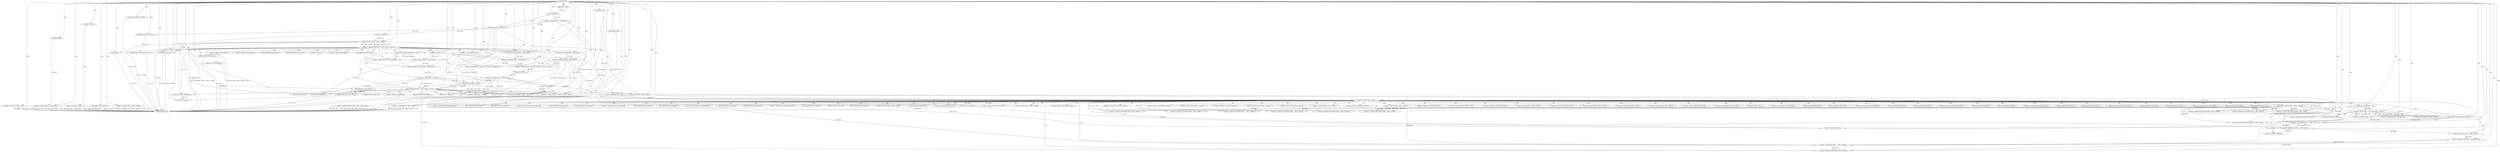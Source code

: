 digraph "FUN1" {  
"8" [label = <(METHOD,FUN1)<SUB>1</SUB>> ]
"322" [label = <(METHOD_RETURN,ANY)<SUB>1</SUB>> ]
"9" [label = <(PARAM,VAR1 *VAR2)<SUB>1</SUB>> ]
"10" [label = <(PARAM,Window VAR3)<SUB>1</SUB>> ]
"11" [label = <(PARAM,Bool VAR4)<SUB>1</SUB>> ]
"12" [label = <(PARAM,int *VAR5)<SUB>1</SUB>> ]
"15" [label = <(&lt;operator&gt;.assignment,*VAR7 = FUN2(VAR2))<SUB>3</SUB>> ]
"33" [label = <(&lt;operator&gt;.assignment,*VAR25 = NULL)<SUB>12</SUB>> ]
"37" [label = <(FUN3,FUN3 (VAR2, VAR7, NULL))<SUB>15</SUB>> ]
"41" [label = <(&lt;operator&gt;.assignment,*VAR5 = -1)<SUB>17</SUB>> ]
"46" [label = <(FUN4,FUN4 (VAR2))<SUB>19</SUB>> ]
"48" [label = <(FUN5,FUN5 (VAR28, VAR10))<SUB>20</SUB>> ]
"51" [label = <(&lt;operator&gt;.assignment,VAR10-&gt;VAR29 = VAR7-&gt;VAR30-&gt;VAR31)<SUB>21</SUB>> ]
"60" [label = <(&lt;operator&gt;.assignment,VAR10-&gt;VAR32 = VAR33)<SUB>22</SUB>> ]
"65" [label = <(&lt;operator&gt;.assignment,VAR10-&gt;VAR3 = VAR3)<SUB>23</SUB>> ]
"70" [label = <(&lt;operator&gt;.assignment,VAR10-&gt;VAR4 = VAR4)<SUB>24</SUB>> ]
"93" [label = <(&lt;operator&gt;.assignment,VAR11 = (long) VAR8.VAR36 &lt;&lt; 2)<SUB>52</SUB>> ]
"102" [label = <(&lt;operator&gt;.assignment,VAR14 = VAR8.VAR5)<SUB>53</SUB>> ]
"107" [label = <(&lt;operator&gt;.assignment,VAR15 = VAR8.VAR37)<SUB>54</SUB>> ]
"112" [label = <(&lt;operator&gt;.assignment,VAR13 = VAR14 * sizeof (VAR24) + VAR15 * sizeof...)<SUB>55</SUB>> ]
"123" [label = <(&lt;operator&gt;.assignment,VAR18 = VAR19 = FUN9 (VAR12))<SUB>57</SUB>> ]
"129" [label = <(&lt;operator&gt;.assignment,VAR25 = FUN9 (VAR13))<SUB>58</SUB>> ]
"156" [label = <(FUN12,FUN12(VAR2, VAR18, VAR12))<SUB>69</SUB>> ]
"160" [label = <(&lt;operator&gt;.assignment,VAR27 = (VAR26 *) (VAR25 + VAR14))<SUB>71</SUB>> ]
"320" [label = <(FUN10,FUN10(VAR19))<SUB>93</SUB>> ]
"76" [label = <(&lt;operator&gt;.logicalNot,!FUN6 (VAR2, (VAR34 *) &amp;VAR8, 0, VAR35))<SUB>26</SUB>> ]
"134" [label = <(&lt;operator&gt;.logicalOr,VAR18 == NULL || VAR25 == NULL)<SUB>60</SUB>> ]
"172" [label = <(&lt;operator&gt;.lessThan,VAR16 &lt; VAR14)<SUB>73</SUB>> ]
"175" [label = <(&lt;operator&gt;.postIncrement,VAR16++)<SUB>73</SUB>> ]
"17" [label = <(FUN2,FUN2(VAR2))<SUB>3</SUB>> ]
"44" [label = <(&lt;operator&gt;.minus,-1)<SUB>17</SUB>> ]
"86" [label = <(FUN7,FUN7 (VAR2))<SUB>28</SUB>> ]
"88" [label = <(FUN8,FUN8 ())<SUB>29</SUB>> ]
"89" [label = <(RETURN,return NULL;,return NULL;)<SUB>30</SUB>> ]
"95" [label = <(&lt;operator&gt;.shiftLeft,(long) VAR8.VAR36 &lt;&lt; 2)<SUB>52</SUB>> ]
"114" [label = <(&lt;operator&gt;.addition,VAR14 * sizeof (VAR24) + VAR15 * sizeof(VAR26))<SUB>55</SUB>> ]
"125" [label = <(&lt;operator&gt;.assignment,VAR19 = FUN9 (VAR12))<SUB>57</SUB>> ]
"131" [label = <(FUN9,FUN9 (VAR13))<SUB>58</SUB>> ]
"142" [label = <(FUN10,FUN10(VAR18))<SUB>61</SUB>> ]
"144" [label = <(FUN10,FUN10(VAR25))<SUB>62</SUB>> ]
"146" [label = <(FUN11,FUN11 (VAR2, VAR8.VAR36))<SUB>63</SUB>> ]
"151" [label = <(FUN7,FUN7 (VAR2))<SUB>64</SUB>> ]
"153" [label = <(FUN8,FUN8 ())<SUB>65</SUB>> ]
"154" [label = <(RETURN,return NULL;,return NULL;)<SUB>66</SUB>> ]
"162" [label = <(&lt;operator&gt;.cast,(VAR26 *) (VAR25 + VAR14))<SUB>71</SUB>> ]
"169" [label = <(&lt;operator&gt;.assignment,VAR16 = 0)<SUB>73</SUB>> ]
"178" [label = <(&lt;operator&gt;.assignment,VAR21 = (VAR20 *) VAR18)<SUB>74</SUB>> ]
"183" [label = <(&lt;operator&gt;.assignment,VAR25[VAR16].VAR38 = VAR21-&gt;VAR38)<SUB>75</SUB>> ]
"192" [label = <(&lt;operator&gt;.assignment,VAR25[VAR16].VAR39 = VAR21-&gt;VAR39)<SUB>76</SUB>> ]
"201" [label = <(&lt;operator&gt;.assignment,VAR25[VAR16].VAR40 = VAR21-&gt;VAR40)<SUB>77</SUB>> ]
"210" [label = <(&lt;operator&gt;.assignment,VAR25[VAR16].VAR15 = VAR21-&gt;VAR15)<SUB>78</SUB>> ]
"219" [label = <(&lt;operator&gt;.assignment,VAR25[VAR16].VAR41 = VAR21-&gt;VAR41)<SUB>79</SUB>> ]
"228" [label = <(&lt;operator&gt;.assignment,VAR25[VAR16].VAR42 = VAR21-&gt;VAR42)<SUB>80</SUB>> ]
"237" [label = <(&lt;operator&gt;.assignment,VAR25[VAR16].VAR43 = VAR21-&gt;VAR43)<SUB>81</SUB>> ]
"246" [label = <(&lt;operator&gt;.assignment,VAR25[VAR16].VAR44 = VAR21-&gt;VAR44)<SUB>82</SUB>> ]
"255" [label = <(&lt;operator&gt;.assignment,VAR25[VAR16].VAR45 = VAR21-&gt;VAR46)<SUB>83</SUB>> ]
"264" [label = <(&lt;operator&gt;.assignment,VAR25[VAR16].VAR47 = VAR21-&gt;VAR48)<SUB>84</SUB>> ]
"273" [label = <(&lt;operator&gt;.assignment,VAR25[VAR16].VAR49 = VAR27)<SUB>85</SUB>> ]
"280" [label = <(&lt;operator&gt;.assignmentPlus,VAR18 += FUN13 (VAR20))<SUB>86</SUB>> ]
"284" [label = <(&lt;operator&gt;.assignment,VAR23 = (VAR22 *) VAR18)<SUB>87</SUB>> ]
"308" [label = <(&lt;operator&gt;.assignmentPlus,VAR27 += VAR21-&gt;VAR15)<SUB>90</SUB>> ]
"313" [label = <(&lt;operator&gt;.assignmentPlus,VAR18 += VAR21-&gt;VAR15 * 4)<SUB>91</SUB>> ]
"77" [label = <(FUN6,FUN6 (VAR2, (VAR34 *) &amp;VAR8, 0, VAR35))<SUB>26</SUB>> ]
"90" [label = <(IDENTIFIER,NULL,return NULL;)<SUB>30</SUB>> ]
"96" [label = <(&lt;operator&gt;.cast,(long) VAR8.VAR36)<SUB>52</SUB>> ]
"115" [label = <(&lt;operator&gt;.multiplication,VAR14 * sizeof (VAR24))<SUB>55</SUB>> ]
"119" [label = <(&lt;operator&gt;.multiplication,VAR15 * sizeof(VAR26))<SUB>55</SUB>> ]
"127" [label = <(FUN9,FUN9 (VAR12))<SUB>57</SUB>> ]
"135" [label = <(&lt;operator&gt;.equals,VAR18 == NULL)<SUB>60</SUB>> ]
"138" [label = <(&lt;operator&gt;.equals,VAR25 == NULL)<SUB>60</SUB>> ]
"155" [label = <(IDENTIFIER,NULL,return NULL;)<SUB>66</SUB>> ]
"164" [label = <(&lt;operator&gt;.addition,VAR25 + VAR14)<SUB>71</SUB>> ]
"294" [label = <(&lt;operator&gt;.lessThan,VAR17 &lt; VAR21-&gt;VAR15)<SUB>88</SUB>> ]
"299" [label = <(&lt;operator&gt;.postIncrement,VAR17++)<SUB>88</SUB>> ]
"301" [label = <(&lt;operator&gt;.assignment,VAR27[VAR17] = VAR23[VAR17])<SUB>89</SUB>> ]
"79" [label = <(&lt;operator&gt;.cast,(VAR34 *) &amp;VAR8)<SUB>26</SUB>> ]
"117" [label = <(&lt;operator&gt;.sizeOf,sizeof (VAR24))<SUB>55</SUB>> ]
"121" [label = <(&lt;operator&gt;.sizeOf,sizeof(VAR26))<SUB>55</SUB>> ]
"180" [label = <(&lt;operator&gt;.cast,(VAR20 *) VAR18)<SUB>74</SUB>> ]
"282" [label = <(FUN13,FUN13 (VAR20))<SUB>86</SUB>> ]
"286" [label = <(&lt;operator&gt;.cast,(VAR22 *) VAR18)<SUB>87</SUB>> ]
"291" [label = <(&lt;operator&gt;.assignment,VAR17 = 0)<SUB>88</SUB>> ]
"315" [label = <(&lt;operator&gt;.multiplication,VAR21-&gt;VAR15 * 4)<SUB>91</SUB>> ]
"104" [label = <(&lt;operator&gt;.fieldAccess,VAR8.VAR5)<SUB>53</SUB>> ]
"109" [label = <(&lt;operator&gt;.fieldAccess,VAR8.VAR37)<SUB>54</SUB>> ]
"106" [label = <(FIELD_IDENTIFIER,VAR5,VAR5)<SUB>53</SUB>> ]
"111" [label = <(FIELD_IDENTIFIER,VAR37,VAR37)<SUB>54</SUB>> ]
"163" [label = <(UNKNOWN,VAR26 *,VAR26 *)<SUB>71</SUB>> ]
"97" [label = <(UNKNOWN,long,long)<SUB>52</SUB>> ]
"98" [label = <(&lt;operator&gt;.fieldAccess,VAR8.VAR36)<SUB>52</SUB>> ]
"148" [label = <(&lt;operator&gt;.fieldAccess,VAR8.VAR36)<SUB>63</SUB>> ]
"184" [label = <(&lt;operator&gt;.fieldAccess,VAR25[VAR16].VAR38)<SUB>75</SUB>> ]
"189" [label = <(&lt;operator&gt;.indirectFieldAccess,VAR21-&gt;VAR38)<SUB>75</SUB>> ]
"193" [label = <(&lt;operator&gt;.fieldAccess,VAR25[VAR16].VAR39)<SUB>76</SUB>> ]
"198" [label = <(&lt;operator&gt;.indirectFieldAccess,VAR21-&gt;VAR39)<SUB>76</SUB>> ]
"202" [label = <(&lt;operator&gt;.fieldAccess,VAR25[VAR16].VAR40)<SUB>77</SUB>> ]
"207" [label = <(&lt;operator&gt;.indirectFieldAccess,VAR21-&gt;VAR40)<SUB>77</SUB>> ]
"211" [label = <(&lt;operator&gt;.fieldAccess,VAR25[VAR16].VAR15)<SUB>78</SUB>> ]
"216" [label = <(&lt;operator&gt;.indirectFieldAccess,VAR21-&gt;VAR15)<SUB>78</SUB>> ]
"220" [label = <(&lt;operator&gt;.fieldAccess,VAR25[VAR16].VAR41)<SUB>79</SUB>> ]
"225" [label = <(&lt;operator&gt;.indirectFieldAccess,VAR21-&gt;VAR41)<SUB>79</SUB>> ]
"229" [label = <(&lt;operator&gt;.fieldAccess,VAR25[VAR16].VAR42)<SUB>80</SUB>> ]
"234" [label = <(&lt;operator&gt;.indirectFieldAccess,VAR21-&gt;VAR42)<SUB>80</SUB>> ]
"238" [label = <(&lt;operator&gt;.fieldAccess,VAR25[VAR16].VAR43)<SUB>81</SUB>> ]
"243" [label = <(&lt;operator&gt;.indirectFieldAccess,VAR21-&gt;VAR43)<SUB>81</SUB>> ]
"247" [label = <(&lt;operator&gt;.fieldAccess,VAR25[VAR16].VAR44)<SUB>82</SUB>> ]
"252" [label = <(&lt;operator&gt;.indirectFieldAccess,VAR21-&gt;VAR44)<SUB>82</SUB>> ]
"256" [label = <(&lt;operator&gt;.fieldAccess,VAR25[VAR16].VAR45)<SUB>83</SUB>> ]
"261" [label = <(&lt;operator&gt;.indirectFieldAccess,VAR21-&gt;VAR46)<SUB>83</SUB>> ]
"265" [label = <(&lt;operator&gt;.fieldAccess,VAR25[VAR16].VAR47)<SUB>84</SUB>> ]
"270" [label = <(&lt;operator&gt;.indirectFieldAccess,VAR21-&gt;VAR48)<SUB>84</SUB>> ]
"274" [label = <(&lt;operator&gt;.fieldAccess,VAR25[VAR16].VAR49)<SUB>85</SUB>> ]
"310" [label = <(&lt;operator&gt;.indirectFieldAccess,VAR21-&gt;VAR15)<SUB>90</SUB>> ]
"100" [label = <(FIELD_IDENTIFIER,VAR36,VAR36)<SUB>52</SUB>> ]
"150" [label = <(FIELD_IDENTIFIER,VAR36,VAR36)<SUB>63</SUB>> ]
"181" [label = <(UNKNOWN,VAR20 *,VAR20 *)<SUB>74</SUB>> ]
"185" [label = <(&lt;operator&gt;.indirectIndexAccess,VAR25[VAR16])<SUB>75</SUB>> ]
"188" [label = <(FIELD_IDENTIFIER,VAR38,VAR38)<SUB>75</SUB>> ]
"191" [label = <(FIELD_IDENTIFIER,VAR38,VAR38)<SUB>75</SUB>> ]
"194" [label = <(&lt;operator&gt;.indirectIndexAccess,VAR25[VAR16])<SUB>76</SUB>> ]
"197" [label = <(FIELD_IDENTIFIER,VAR39,VAR39)<SUB>76</SUB>> ]
"200" [label = <(FIELD_IDENTIFIER,VAR39,VAR39)<SUB>76</SUB>> ]
"203" [label = <(&lt;operator&gt;.indirectIndexAccess,VAR25[VAR16])<SUB>77</SUB>> ]
"206" [label = <(FIELD_IDENTIFIER,VAR40,VAR40)<SUB>77</SUB>> ]
"209" [label = <(FIELD_IDENTIFIER,VAR40,VAR40)<SUB>77</SUB>> ]
"212" [label = <(&lt;operator&gt;.indirectIndexAccess,VAR25[VAR16])<SUB>78</SUB>> ]
"215" [label = <(FIELD_IDENTIFIER,VAR15,VAR15)<SUB>78</SUB>> ]
"218" [label = <(FIELD_IDENTIFIER,VAR15,VAR15)<SUB>78</SUB>> ]
"221" [label = <(&lt;operator&gt;.indirectIndexAccess,VAR25[VAR16])<SUB>79</SUB>> ]
"224" [label = <(FIELD_IDENTIFIER,VAR41,VAR41)<SUB>79</SUB>> ]
"227" [label = <(FIELD_IDENTIFIER,VAR41,VAR41)<SUB>79</SUB>> ]
"230" [label = <(&lt;operator&gt;.indirectIndexAccess,VAR25[VAR16])<SUB>80</SUB>> ]
"233" [label = <(FIELD_IDENTIFIER,VAR42,VAR42)<SUB>80</SUB>> ]
"236" [label = <(FIELD_IDENTIFIER,VAR42,VAR42)<SUB>80</SUB>> ]
"239" [label = <(&lt;operator&gt;.indirectIndexAccess,VAR25[VAR16])<SUB>81</SUB>> ]
"242" [label = <(FIELD_IDENTIFIER,VAR43,VAR43)<SUB>81</SUB>> ]
"245" [label = <(FIELD_IDENTIFIER,VAR43,VAR43)<SUB>81</SUB>> ]
"248" [label = <(&lt;operator&gt;.indirectIndexAccess,VAR25[VAR16])<SUB>82</SUB>> ]
"251" [label = <(FIELD_IDENTIFIER,VAR44,VAR44)<SUB>82</SUB>> ]
"254" [label = <(FIELD_IDENTIFIER,VAR44,VAR44)<SUB>82</SUB>> ]
"257" [label = <(&lt;operator&gt;.indirectIndexAccess,VAR25[VAR16])<SUB>83</SUB>> ]
"260" [label = <(FIELD_IDENTIFIER,VAR45,VAR45)<SUB>83</SUB>> ]
"263" [label = <(FIELD_IDENTIFIER,VAR46,VAR46)<SUB>83</SUB>> ]
"266" [label = <(&lt;operator&gt;.indirectIndexAccess,VAR25[VAR16])<SUB>84</SUB>> ]
"269" [label = <(FIELD_IDENTIFIER,VAR47,VAR47)<SUB>84</SUB>> ]
"272" [label = <(FIELD_IDENTIFIER,VAR48,VAR48)<SUB>84</SUB>> ]
"275" [label = <(&lt;operator&gt;.indirectIndexAccess,VAR25[VAR16])<SUB>85</SUB>> ]
"278" [label = <(FIELD_IDENTIFIER,VAR49,VAR49)<SUB>85</SUB>> ]
"287" [label = <(UNKNOWN,VAR22 *,VAR22 *)<SUB>87</SUB>> ]
"296" [label = <(&lt;operator&gt;.indirectFieldAccess,VAR21-&gt;VAR15)<SUB>88</SUB>> ]
"302" [label = <(&lt;operator&gt;.indirectIndexAccess,VAR27[VAR17])<SUB>89</SUB>> ]
"305" [label = <(&lt;operator&gt;.indirectIndexAccess,VAR23[VAR17])<SUB>89</SUB>> ]
"312" [label = <(FIELD_IDENTIFIER,VAR15,VAR15)<SUB>90</SUB>> ]
"316" [label = <(&lt;operator&gt;.indirectFieldAccess,VAR21-&gt;VAR15)<SUB>91</SUB>> ]
"298" [label = <(FIELD_IDENTIFIER,VAR15,VAR15)<SUB>88</SUB>> ]
"318" [label = <(FIELD_IDENTIFIER,VAR15,VAR15)<SUB>91</SUB>> ]
  "154" -> "322"  [ label = "DDG: &lt;RET&gt;"] 
  "89" -> "322"  [ label = "DDG: &lt;RET&gt;"] 
  "12" -> "322"  [ label = "DDG: VAR5"] 
  "15" -> "322"  [ label = "DDG: FUN2(VAR2)"] 
  "15" -> "322"  [ label = "DDG: *VAR7 = FUN2(VAR2)"] 
  "33" -> "322"  [ label = "DDG: VAR25"] 
  "33" -> "322"  [ label = "DDG: *VAR25 = NULL"] 
  "37" -> "322"  [ label = "DDG: VAR7"] 
  "37" -> "322"  [ label = "DDG: NULL"] 
  "37" -> "322"  [ label = "DDG: FUN3 (VAR2, VAR7, NULL)"] 
  "41" -> "322"  [ label = "DDG: *VAR5"] 
  "41" -> "322"  [ label = "DDG: -1"] 
  "41" -> "322"  [ label = "DDG: *VAR5 = -1"] 
  "46" -> "322"  [ label = "DDG: FUN4 (VAR2)"] 
  "48" -> "322"  [ label = "DDG: VAR10"] 
  "48" -> "322"  [ label = "DDG: FUN5 (VAR28, VAR10)"] 
  "51" -> "322"  [ label = "DDG: VAR10-&gt;VAR29"] 
  "51" -> "322"  [ label = "DDG: VAR7-&gt;VAR30-&gt;VAR31"] 
  "51" -> "322"  [ label = "DDG: VAR10-&gt;VAR29 = VAR7-&gt;VAR30-&gt;VAR31"] 
  "60" -> "322"  [ label = "DDG: VAR10-&gt;VAR32"] 
  "60" -> "322"  [ label = "DDG: VAR10-&gt;VAR32 = VAR33"] 
  "65" -> "322"  [ label = "DDG: VAR10-&gt;VAR3"] 
  "65" -> "322"  [ label = "DDG: VAR3"] 
  "65" -> "322"  [ label = "DDG: VAR10-&gt;VAR3 = VAR3"] 
  "70" -> "322"  [ label = "DDG: VAR10-&gt;VAR4"] 
  "70" -> "322"  [ label = "DDG: VAR4"] 
  "70" -> "322"  [ label = "DDG: VAR10-&gt;VAR4 = VAR4"] 
  "79" -> "322"  [ label = "DDG: &amp;VAR8"] 
  "77" -> "322"  [ label = "DDG: (VAR34 *) &amp;VAR8"] 
  "76" -> "322"  [ label = "DDG: FUN6 (VAR2, (VAR34 *) &amp;VAR8, 0, VAR35)"] 
  "76" -> "322"  [ label = "DDG: !FUN6 (VAR2, (VAR34 *) &amp;VAR8, 0, VAR35)"] 
  "86" -> "322"  [ label = "DDG: VAR2"] 
  "86" -> "322"  [ label = "DDG: FUN7 (VAR2)"] 
  "88" -> "322"  [ label = "DDG: FUN8 ()"] 
  "282" -> "322"  [ label = "DDG: VAR20"] 
  "77" -> "322"  [ label = "DDG: VAR35"] 
  "121" -> "322"  [ label = "DDG: VAR26"] 
  "117" -> "322"  [ label = "DDG: VAR24"] 
  "48" -> "322"  [ label = "DDG: VAR28"] 
  "60" -> "322"  [ label = "DDG: VAR33"] 
  "8" -> "9"  [ label = "DDG: "] 
  "8" -> "10"  [ label = "DDG: "] 
  "8" -> "11"  [ label = "DDG: "] 
  "8" -> "12"  [ label = "DDG: "] 
  "17" -> "15"  [ label = "DDG: VAR2"] 
  "8" -> "33"  [ label = "DDG: "] 
  "44" -> "41"  [ label = "DDG: 1"] 
  "8" -> "60"  [ label = "DDG: "] 
  "10" -> "65"  [ label = "DDG: VAR3"] 
  "8" -> "65"  [ label = "DDG: "] 
  "11" -> "70"  [ label = "DDG: VAR4"] 
  "8" -> "70"  [ label = "DDG: "] 
  "95" -> "93"  [ label = "DDG: (long) VAR8.VAR36"] 
  "95" -> "93"  [ label = "DDG: 2"] 
  "8" -> "102"  [ label = "DDG: "] 
  "8" -> "107"  [ label = "DDG: "] 
  "115" -> "112"  [ label = "DDG: VAR14"] 
  "119" -> "112"  [ label = "DDG: VAR15"] 
  "125" -> "123"  [ label = "DDG: VAR19"] 
  "127" -> "123"  [ label = "DDG: VAR12"] 
  "131" -> "129"  [ label = "DDG: VAR13"] 
  "129" -> "160"  [ label = "DDG: VAR25"] 
  "138" -> "160"  [ label = "DDG: VAR25"] 
  "8" -> "160"  [ label = "DDG: "] 
  "115" -> "160"  [ label = "DDG: VAR14"] 
  "17" -> "37"  [ label = "DDG: VAR2"] 
  "8" -> "37"  [ label = "DDG: "] 
  "15" -> "37"  [ label = "DDG: VAR7"] 
  "37" -> "46"  [ label = "DDG: VAR2"] 
  "8" -> "46"  [ label = "DDG: "] 
  "8" -> "48"  [ label = "DDG: "] 
  "77" -> "156"  [ label = "DDG: VAR2"] 
  "8" -> "156"  [ label = "DDG: "] 
  "135" -> "156"  [ label = "DDG: VAR18"] 
  "127" -> "156"  [ label = "DDG: VAR12"] 
  "125" -> "320"  [ label = "DDG: VAR19"] 
  "8" -> "320"  [ label = "DDG: "] 
  "9" -> "17"  [ label = "DDG: VAR2"] 
  "8" -> "17"  [ label = "DDG: "] 
  "8" -> "44"  [ label = "DDG: "] 
  "77" -> "76"  [ label = "DDG: VAR2"] 
  "77" -> "76"  [ label = "DDG: (VAR34 *) &amp;VAR8"] 
  "77" -> "76"  [ label = "DDG: 0"] 
  "77" -> "76"  [ label = "DDG: VAR35"] 
  "8" -> "88"  [ label = "DDG: "] 
  "90" -> "89"  [ label = "DDG: NULL"] 
  "8" -> "95"  [ label = "DDG: "] 
  "115" -> "114"  [ label = "DDG: VAR14"] 
  "119" -> "114"  [ label = "DDG: VAR15"] 
  "127" -> "125"  [ label = "DDG: VAR12"] 
  "112" -> "131"  [ label = "DDG: VAR13"] 
  "8" -> "131"  [ label = "DDG: "] 
  "135" -> "134"  [ label = "DDG: VAR18"] 
  "135" -> "134"  [ label = "DDG: NULL"] 
  "138" -> "134"  [ label = "DDG: VAR25"] 
  "138" -> "134"  [ label = "DDG: NULL"] 
  "8" -> "153"  [ label = "DDG: "] 
  "155" -> "154"  [ label = "DDG: NULL"] 
  "129" -> "162"  [ label = "DDG: VAR25"] 
  "138" -> "162"  [ label = "DDG: VAR25"] 
  "8" -> "162"  [ label = "DDG: "] 
  "115" -> "162"  [ label = "DDG: VAR14"] 
  "8" -> "169"  [ label = "DDG: "] 
  "169" -> "172"  [ label = "DDG: VAR16"] 
  "175" -> "172"  [ label = "DDG: VAR16"] 
  "8" -> "172"  [ label = "DDG: "] 
  "115" -> "172"  [ label = "DDG: VAR14"] 
  "172" -> "175"  [ label = "DDG: VAR16"] 
  "8" -> "175"  [ label = "DDG: "] 
  "156" -> "178"  [ label = "DDG: VAR18"] 
  "313" -> "178"  [ label = "DDG: VAR18"] 
  "8" -> "178"  [ label = "DDG: "] 
  "178" -> "183"  [ label = "DDG: VAR21"] 
  "178" -> "192"  [ label = "DDG: VAR21"] 
  "178" -> "201"  [ label = "DDG: VAR21"] 
  "178" -> "210"  [ label = "DDG: VAR21"] 
  "315" -> "210"  [ label = "DDG: VAR21-&gt;VAR15"] 
  "178" -> "219"  [ label = "DDG: VAR21"] 
  "178" -> "228"  [ label = "DDG: VAR21"] 
  "178" -> "237"  [ label = "DDG: VAR21"] 
  "178" -> "246"  [ label = "DDG: VAR21"] 
  "178" -> "255"  [ label = "DDG: VAR21"] 
  "178" -> "264"  [ label = "DDG: VAR21"] 
  "160" -> "273"  [ label = "DDG: VAR27"] 
  "308" -> "273"  [ label = "DDG: VAR27"] 
  "301" -> "273"  [ label = "DDG: VAR27[VAR17]"] 
  "8" -> "273"  [ label = "DDG: "] 
  "282" -> "280"  [ label = "DDG: VAR20"] 
  "280" -> "284"  [ label = "DDG: VAR18"] 
  "8" -> "284"  [ label = "DDG: "] 
  "178" -> "308"  [ label = "DDG: VAR21"] 
  "294" -> "308"  [ label = "DDG: VAR21-&gt;VAR15"] 
  "315" -> "313"  [ label = "DDG: VAR21-&gt;VAR15"] 
  "315" -> "313"  [ label = "DDG: 4"] 
  "46" -> "77"  [ label = "DDG: VAR2"] 
  "8" -> "77"  [ label = "DDG: "] 
  "77" -> "86"  [ label = "DDG: VAR2"] 
  "8" -> "86"  [ label = "DDG: "] 
  "37" -> "90"  [ label = "DDG: NULL"] 
  "8" -> "90"  [ label = "DDG: "] 
  "8" -> "96"  [ label = "DDG: "] 
  "102" -> "115"  [ label = "DDG: VAR14"] 
  "8" -> "115"  [ label = "DDG: "] 
  "107" -> "119"  [ label = "DDG: VAR15"] 
  "8" -> "119"  [ label = "DDG: "] 
  "8" -> "127"  [ label = "DDG: "] 
  "123" -> "135"  [ label = "DDG: VAR18"] 
  "8" -> "135"  [ label = "DDG: "] 
  "37" -> "135"  [ label = "DDG: NULL"] 
  "129" -> "138"  [ label = "DDG: VAR25"] 
  "8" -> "138"  [ label = "DDG: "] 
  "135" -> "138"  [ label = "DDG: NULL"] 
  "135" -> "142"  [ label = "DDG: VAR18"] 
  "8" -> "142"  [ label = "DDG: "] 
  "129" -> "144"  [ label = "DDG: VAR25"] 
  "138" -> "144"  [ label = "DDG: VAR25"] 
  "8" -> "144"  [ label = "DDG: "] 
  "77" -> "146"  [ label = "DDG: VAR2"] 
  "8" -> "146"  [ label = "DDG: "] 
  "146" -> "151"  [ label = "DDG: VAR2"] 
  "8" -> "151"  [ label = "DDG: "] 
  "138" -> "155"  [ label = "DDG: NULL"] 
  "135" -> "155"  [ label = "DDG: NULL"] 
  "8" -> "155"  [ label = "DDG: "] 
  "129" -> "164"  [ label = "DDG: VAR25"] 
  "138" -> "164"  [ label = "DDG: VAR25"] 
  "8" -> "164"  [ label = "DDG: "] 
  "115" -> "164"  [ label = "DDG: VAR14"] 
  "8" -> "280"  [ label = "DDG: "] 
  "156" -> "280"  [ label = "DDG: VAR18"] 
  "313" -> "280"  [ label = "DDG: VAR18"] 
  "284" -> "301"  [ label = "DDG: VAR23"] 
  "301" -> "308"  [ label = "DDG: VAR27[VAR17]"] 
  "8" -> "308"  [ label = "DDG: "] 
  "160" -> "308"  [ label = "DDG: VAR27"] 
  "8" -> "313"  [ label = "DDG: "] 
  "280" -> "313"  [ label = "DDG: VAR18"] 
  "8" -> "79"  [ label = "DDG: "] 
  "156" -> "180"  [ label = "DDG: VAR18"] 
  "313" -> "180"  [ label = "DDG: VAR18"] 
  "8" -> "180"  [ label = "DDG: "] 
  "8" -> "282"  [ label = "DDG: "] 
  "280" -> "286"  [ label = "DDG: VAR18"] 
  "8" -> "286"  [ label = "DDG: "] 
  "8" -> "291"  [ label = "DDG: "] 
  "291" -> "294"  [ label = "DDG: VAR17"] 
  "299" -> "294"  [ label = "DDG: VAR17"] 
  "8" -> "294"  [ label = "DDG: "] 
  "178" -> "294"  [ label = "DDG: VAR21"] 
  "315" -> "294"  [ label = "DDG: VAR21-&gt;VAR15"] 
  "294" -> "299"  [ label = "DDG: VAR17"] 
  "8" -> "299"  [ label = "DDG: "] 
  "178" -> "315"  [ label = "DDG: VAR21"] 
  "294" -> "315"  [ label = "DDG: VAR21-&gt;VAR15"] 
  "8" -> "315"  [ label = "DDG: "] 
  "76" -> "102"  [ label = "CDG: "] 
  "76" -> "114"  [ label = "CDG: "] 
  "76" -> "104"  [ label = "CDG: "] 
  "76" -> "95"  [ label = "CDG: "] 
  "76" -> "112"  [ label = "CDG: "] 
  "76" -> "129"  [ label = "CDG: "] 
  "76" -> "134"  [ label = "CDG: "] 
  "76" -> "93"  [ label = "CDG: "] 
  "76" -> "100"  [ label = "CDG: "] 
  "76" -> "88"  [ label = "CDG: "] 
  "76" -> "127"  [ label = "CDG: "] 
  "76" -> "86"  [ label = "CDG: "] 
  "76" -> "123"  [ label = "CDG: "] 
  "76" -> "135"  [ label = "CDG: "] 
  "76" -> "117"  [ label = "CDG: "] 
  "76" -> "109"  [ label = "CDG: "] 
  "76" -> "107"  [ label = "CDG: "] 
  "76" -> "115"  [ label = "CDG: "] 
  "76" -> "96"  [ label = "CDG: "] 
  "76" -> "98"  [ label = "CDG: "] 
  "76" -> "131"  [ label = "CDG: "] 
  "76" -> "119"  [ label = "CDG: "] 
  "76" -> "121"  [ label = "CDG: "] 
  "76" -> "97"  [ label = "CDG: "] 
  "76" -> "111"  [ label = "CDG: "] 
  "76" -> "89"  [ label = "CDG: "] 
  "76" -> "106"  [ label = "CDG: "] 
  "76" -> "125"  [ label = "CDG: "] 
  "134" -> "154"  [ label = "CDG: "] 
  "134" -> "146"  [ label = "CDG: "] 
  "134" -> "163"  [ label = "CDG: "] 
  "134" -> "150"  [ label = "CDG: "] 
  "134" -> "162"  [ label = "CDG: "] 
  "134" -> "148"  [ label = "CDG: "] 
  "134" -> "160"  [ label = "CDG: "] 
  "134" -> "172"  [ label = "CDG: "] 
  "134" -> "320"  [ label = "CDG: "] 
  "134" -> "169"  [ label = "CDG: "] 
  "134" -> "151"  [ label = "CDG: "] 
  "134" -> "153"  [ label = "CDG: "] 
  "134" -> "144"  [ label = "CDG: "] 
  "134" -> "164"  [ label = "CDG: "] 
  "134" -> "142"  [ label = "CDG: "] 
  "134" -> "156"  [ label = "CDG: "] 
  "172" -> "188"  [ label = "CDG: "] 
  "172" -> "230"  [ label = "CDG: "] 
  "172" -> "192"  [ label = "CDG: "] 
  "172" -> "215"  [ label = "CDG: "] 
  "172" -> "209"  [ label = "CDG: "] 
  "172" -> "272"  [ label = "CDG: "] 
  "172" -> "308"  [ label = "CDG: "] 
  "172" -> "243"  [ label = "CDG: "] 
  "172" -> "256"  [ label = "CDG: "] 
  "172" -> "228"  [ label = "CDG: "] 
  "172" -> "298"  [ label = "CDG: "] 
  "172" -> "206"  [ label = "CDG: "] 
  "172" -> "264"  [ label = "CDG: "] 
  "172" -> "247"  [ label = "CDG: "] 
  "172" -> "181"  [ label = "CDG: "] 
  "172" -> "242"  [ label = "CDG: "] 
  "172" -> "238"  [ label = "CDG: "] 
  "172" -> "184"  [ label = "CDG: "] 
  "172" -> "194"  [ label = "CDG: "] 
  "172" -> "224"  [ label = "CDG: "] 
  "172" -> "315"  [ label = "CDG: "] 
  "172" -> "202"  [ label = "CDG: "] 
  "172" -> "296"  [ label = "CDG: "] 
  "172" -> "201"  [ label = "CDG: "] 
  "172" -> "180"  [ label = "CDG: "] 
  "172" -> "274"  [ label = "CDG: "] 
  "172" -> "236"  [ label = "CDG: "] 
  "172" -> "200"  [ label = "CDG: "] 
  "172" -> "260"  [ label = "CDG: "] 
  "172" -> "237"  [ label = "CDG: "] 
  "172" -> "254"  [ label = "CDG: "] 
  "172" -> "310"  [ label = "CDG: "] 
  "172" -> "278"  [ label = "CDG: "] 
  "172" -> "229"  [ label = "CDG: "] 
  "172" -> "216"  [ label = "CDG: "] 
  "172" -> "227"  [ label = "CDG: "] 
  "172" -> "269"  [ label = "CDG: "] 
  "172" -> "316"  [ label = "CDG: "] 
  "172" -> "172"  [ label = "CDG: "] 
  "172" -> "282"  [ label = "CDG: "] 
  "172" -> "225"  [ label = "CDG: "] 
  "172" -> "178"  [ label = "CDG: "] 
  "172" -> "257"  [ label = "CDG: "] 
  "172" -> "273"  [ label = "CDG: "] 
  "172" -> "185"  [ label = "CDG: "] 
  "172" -> "261"  [ label = "CDG: "] 
  "172" -> "197"  [ label = "CDG: "] 
  "172" -> "198"  [ label = "CDG: "] 
  "172" -> "189"  [ label = "CDG: "] 
  "172" -> "275"  [ label = "CDG: "] 
  "172" -> "245"  [ label = "CDG: "] 
  "172" -> "291"  [ label = "CDG: "] 
  "172" -> "284"  [ label = "CDG: "] 
  "172" -> "191"  [ label = "CDG: "] 
  "172" -> "255"  [ label = "CDG: "] 
  "172" -> "246"  [ label = "CDG: "] 
  "172" -> "207"  [ label = "CDG: "] 
  "172" -> "212"  [ label = "CDG: "] 
  "172" -> "318"  [ label = "CDG: "] 
  "172" -> "221"  [ label = "CDG: "] 
  "172" -> "280"  [ label = "CDG: "] 
  "172" -> "233"  [ label = "CDG: "] 
  "172" -> "265"  [ label = "CDG: "] 
  "172" -> "239"  [ label = "CDG: "] 
  "172" -> "286"  [ label = "CDG: "] 
  "172" -> "252"  [ label = "CDG: "] 
  "172" -> "183"  [ label = "CDG: "] 
  "172" -> "287"  [ label = "CDG: "] 
  "172" -> "193"  [ label = "CDG: "] 
  "172" -> "210"  [ label = "CDG: "] 
  "172" -> "294"  [ label = "CDG: "] 
  "172" -> "270"  [ label = "CDG: "] 
  "172" -> "251"  [ label = "CDG: "] 
  "172" -> "220"  [ label = "CDG: "] 
  "172" -> "234"  [ label = "CDG: "] 
  "172" -> "263"  [ label = "CDG: "] 
  "172" -> "211"  [ label = "CDG: "] 
  "172" -> "313"  [ label = "CDG: "] 
  "172" -> "312"  [ label = "CDG: "] 
  "172" -> "248"  [ label = "CDG: "] 
  "172" -> "175"  [ label = "CDG: "] 
  "172" -> "203"  [ label = "CDG: "] 
  "172" -> "218"  [ label = "CDG: "] 
  "172" -> "266"  [ label = "CDG: "] 
  "172" -> "219"  [ label = "CDG: "] 
  "135" -> "138"  [ label = "CDG: "] 
  "294" -> "298"  [ label = "CDG: "] 
  "294" -> "302"  [ label = "CDG: "] 
  "294" -> "296"  [ label = "CDG: "] 
  "294" -> "305"  [ label = "CDG: "] 
  "294" -> "301"  [ label = "CDG: "] 
  "294" -> "299"  [ label = "CDG: "] 
  "294" -> "294"  [ label = "CDG: "] 
}
